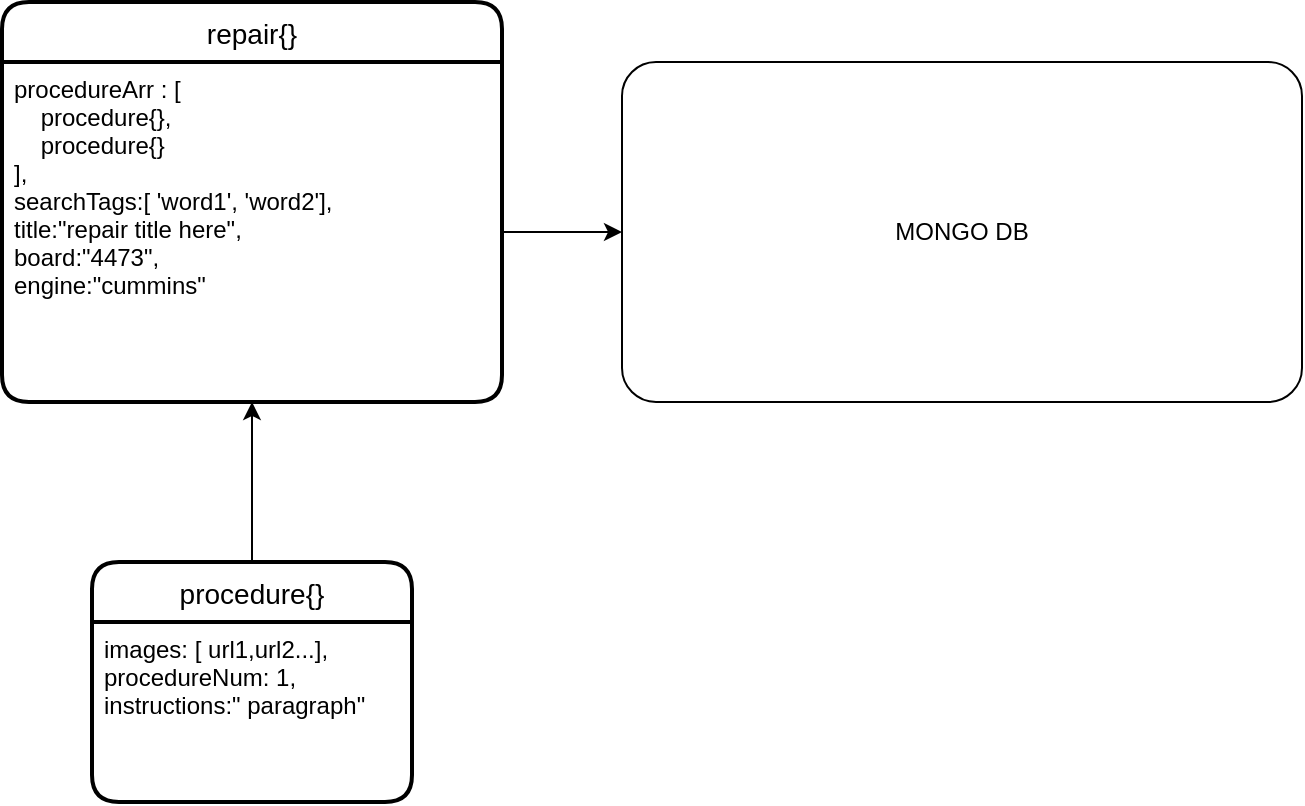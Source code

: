 <mxfile version="20.0.4" type="github">
  <diagram id="_fR8ZBBd7SV-pSSH4zh0" name="Page-1">
    <mxGraphModel dx="1038" dy="547" grid="1" gridSize="10" guides="1" tooltips="1" connect="1" arrows="1" fold="1" page="1" pageScale="1" pageWidth="850" pageHeight="1100" math="0" shadow="0">
      <root>
        <mxCell id="0" />
        <mxCell id="1" parent="0" />
        <mxCell id="YNdM1Ef5C3AIkdkQwITm-17" value="repair{}" style="swimlane;childLayout=stackLayout;horizontal=1;startSize=30;horizontalStack=0;rounded=1;fontSize=14;fontStyle=0;strokeWidth=2;resizeParent=0;resizeLast=1;shadow=0;dashed=0;align=center;" parent="1" vertex="1">
          <mxGeometry x="40" y="30" width="250" height="200" as="geometry" />
        </mxCell>
        <mxCell id="YNdM1Ef5C3AIkdkQwITm-18" value="procedureArr : [&#xa;    procedure{},&#xa;    procedure{}&#xa;],&#xa;searchTags:[ &#39;word1&#39;, &#39;word2&#39;],&#xa;title:&quot;repair title here&quot;,&#xa;board:&quot;4473&quot;,&#xa;engine:&quot;cummins&quot;&#xa;" style="align=left;strokeColor=none;fillColor=none;spacingLeft=4;fontSize=12;verticalAlign=top;resizable=0;rotatable=0;part=1;" parent="YNdM1Ef5C3AIkdkQwITm-17" vertex="1">
          <mxGeometry y="30" width="250" height="170" as="geometry" />
        </mxCell>
        <mxCell id="YNdM1Ef5C3AIkdkQwITm-26" value="" style="edgeStyle=orthogonalEdgeStyle;rounded=0;orthogonalLoop=1;jettySize=auto;html=1;" parent="1" source="YNdM1Ef5C3AIkdkQwITm-20" target="YNdM1Ef5C3AIkdkQwITm-18" edge="1">
          <mxGeometry relative="1" as="geometry" />
        </mxCell>
        <mxCell id="YNdM1Ef5C3AIkdkQwITm-20" value="procedure{}" style="swimlane;childLayout=stackLayout;horizontal=1;startSize=30;horizontalStack=0;rounded=1;fontSize=14;fontStyle=0;strokeWidth=2;resizeParent=0;resizeLast=1;shadow=0;dashed=0;align=center;" parent="1" vertex="1">
          <mxGeometry x="85" y="310" width="160" height="120" as="geometry" />
        </mxCell>
        <mxCell id="YNdM1Ef5C3AIkdkQwITm-21" value="images: [ url1,url2...],&#xa;procedureNum: 1,&#xa;instructions:&quot; paragraph&quot;" style="align=left;strokeColor=none;fillColor=none;spacingLeft=4;fontSize=12;verticalAlign=top;resizable=0;rotatable=0;part=1;" parent="YNdM1Ef5C3AIkdkQwITm-20" vertex="1">
          <mxGeometry y="30" width="160" height="90" as="geometry" />
        </mxCell>
        <mxCell id="YNdM1Ef5C3AIkdkQwITm-28" value="MONGO DB" style="rounded=1;arcSize=10;whiteSpace=wrap;html=1;align=center;" parent="1" vertex="1">
          <mxGeometry x="350" y="60" width="340" height="170" as="geometry" />
        </mxCell>
        <mxCell id="YNdM1Ef5C3AIkdkQwITm-29" style="edgeStyle=orthogonalEdgeStyle;rounded=0;orthogonalLoop=1;jettySize=auto;html=1;" parent="1" source="YNdM1Ef5C3AIkdkQwITm-18" target="YNdM1Ef5C3AIkdkQwITm-28" edge="1">
          <mxGeometry relative="1" as="geometry" />
        </mxCell>
      </root>
    </mxGraphModel>
  </diagram>
</mxfile>
